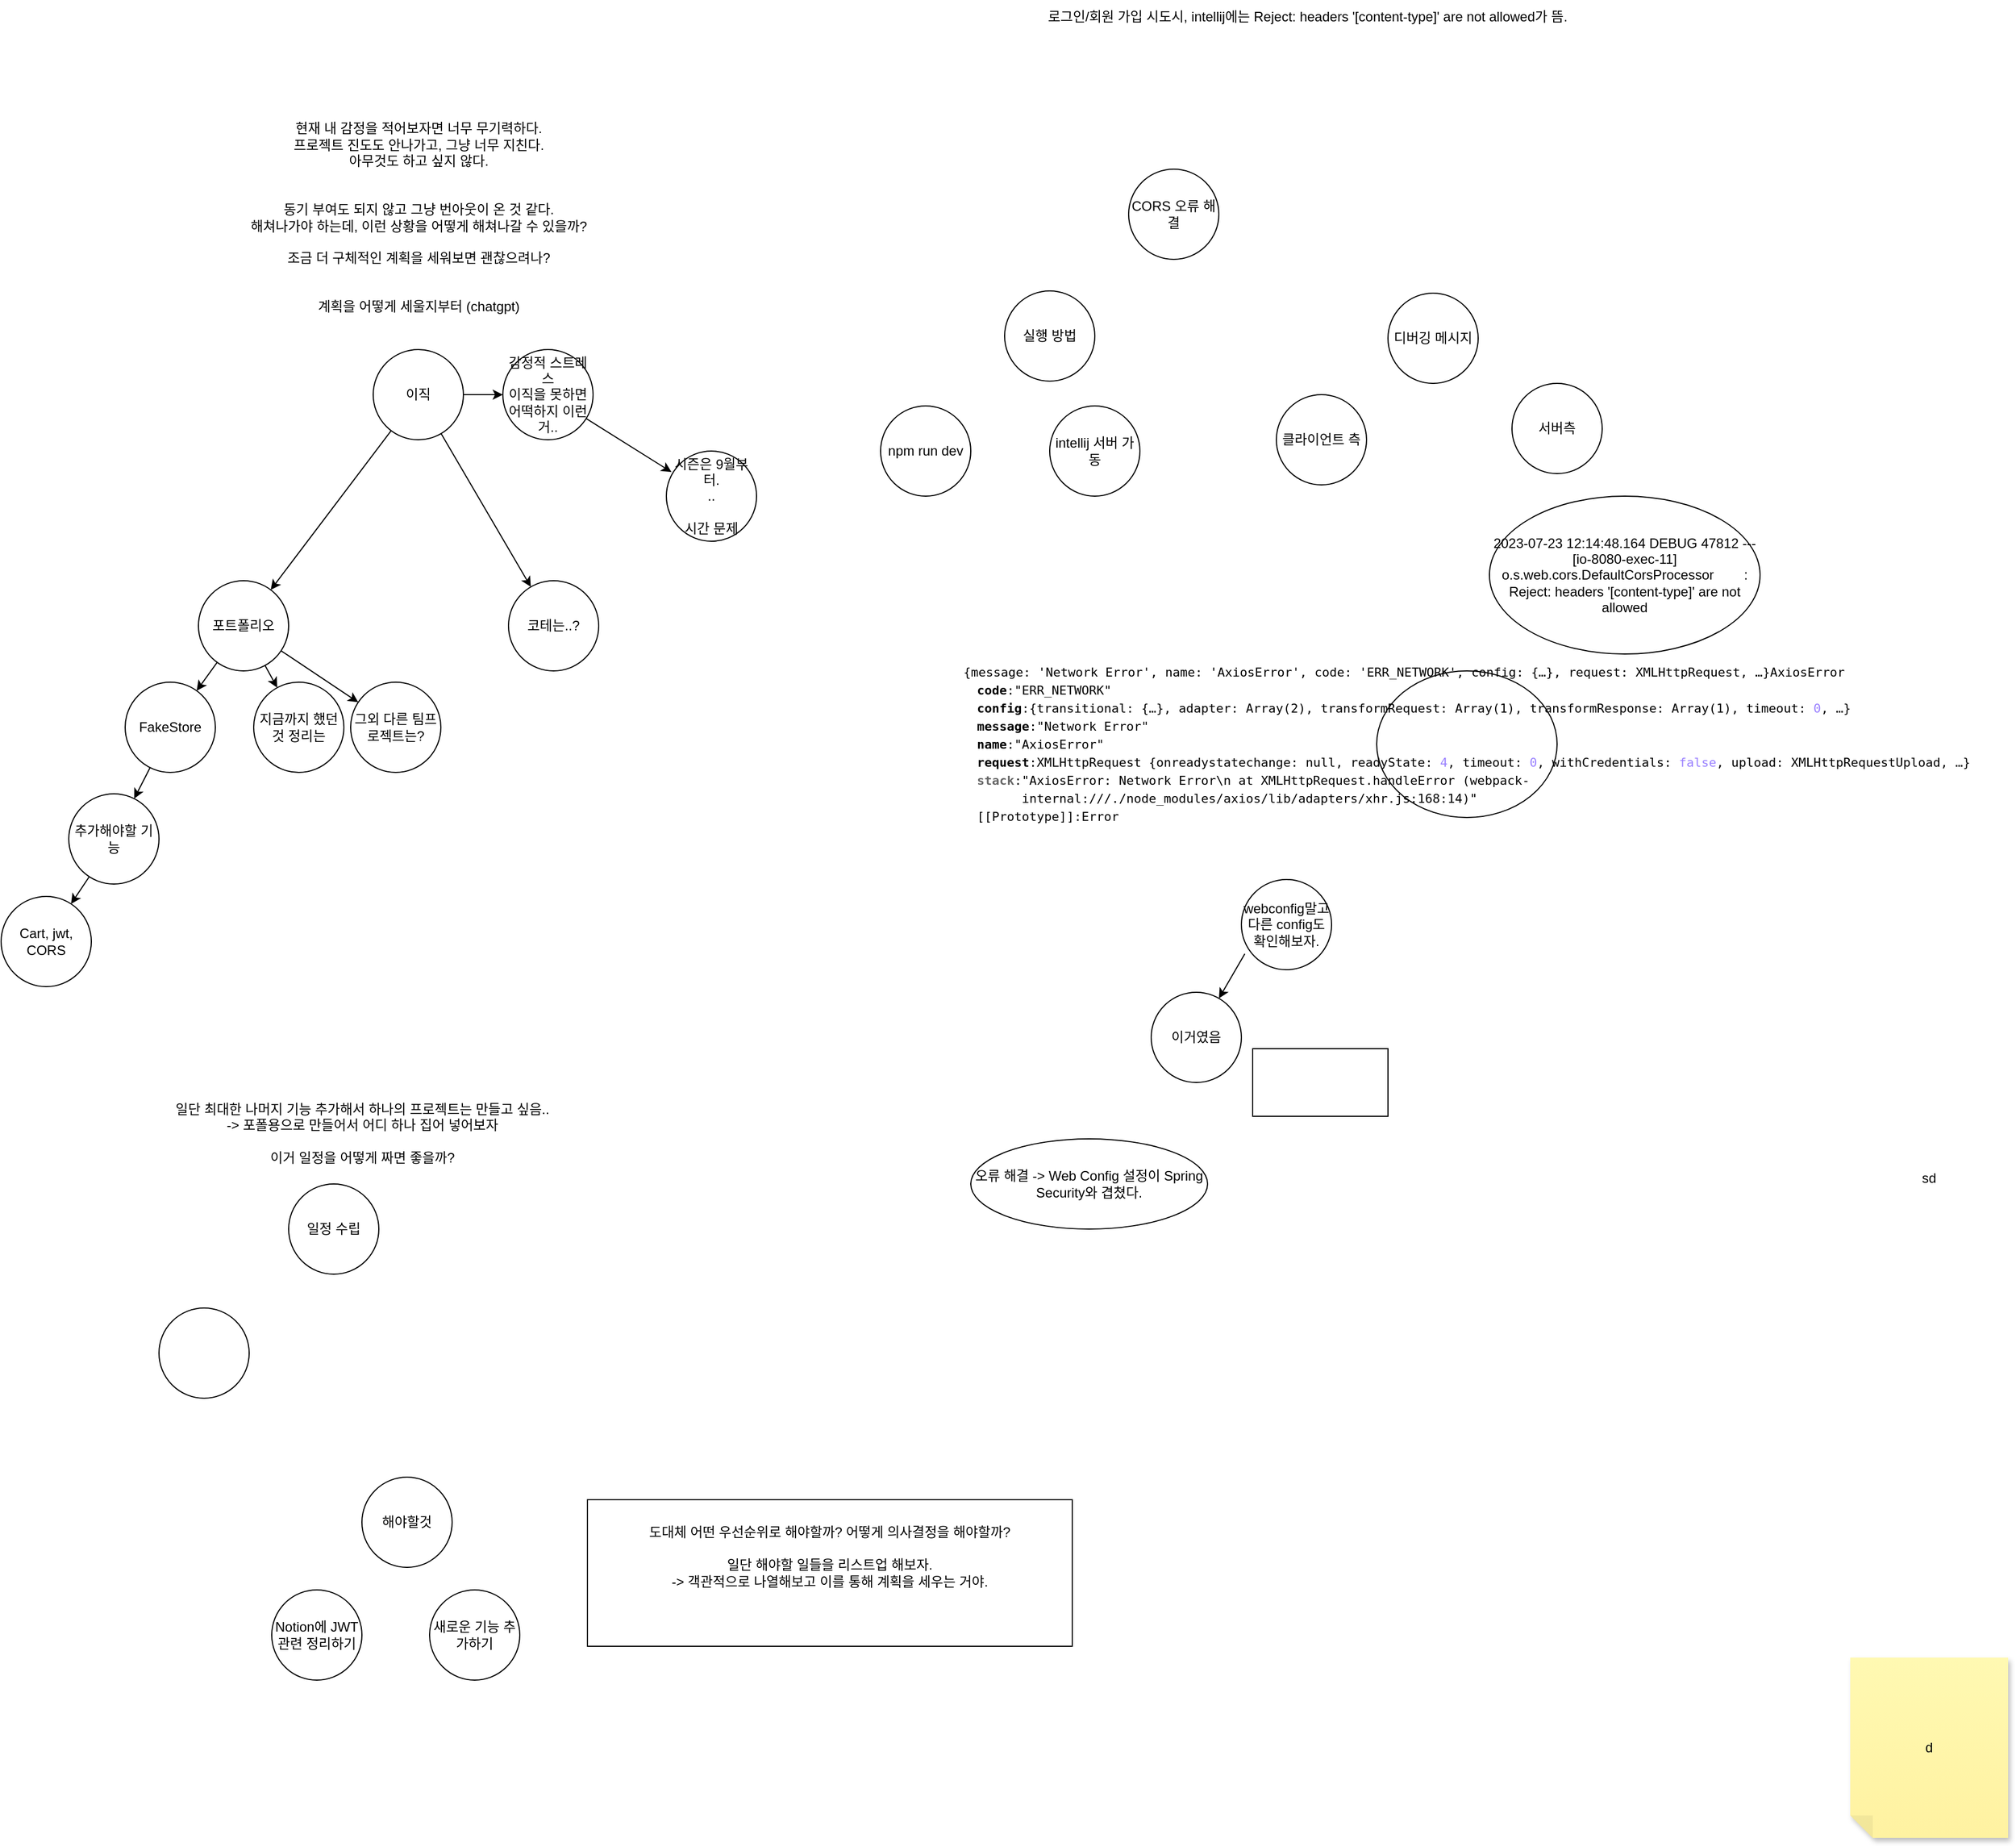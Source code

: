 <mxfile version="21.2.9" type="github">
  <diagram name="페이지-1" id="kzblMoXYZj9K_MLetJkw">
    <mxGraphModel dx="2954" dy="2666" grid="1" gridSize="10" guides="1" tooltips="1" connect="1" arrows="1" fold="1" page="1" pageScale="1" pageWidth="827" pageHeight="1169" math="0" shadow="0">
      <root>
        <mxCell id="0" />
        <mxCell id="1" parent="0" />
        <mxCell id="Ny9B26W0ia246MtTpUC2-1" value="FakeStore" style="ellipse;whiteSpace=wrap;html=1;aspect=fixed;" vertex="1" parent="1">
          <mxGeometry x="180" y="495" width="80" height="80" as="geometry" />
        </mxCell>
        <mxCell id="Ny9B26W0ia246MtTpUC2-2" value="현재 내 감정을 적어보자면 너무 무기력하다.&lt;br&gt;프로젝트 진도도 안나가고, 그냥 너무 지친다.&lt;br&gt;아무것도 하고 싶지 않다.&lt;br&gt;&lt;br&gt;&lt;br&gt;동기 부여도 되지 않고 그냥 번아웃이 온 것 같다.&lt;br&gt;해쳐나가야 하는데,&amp;nbsp;이런 상황을 어떻게 해쳐나갈 수 있을까?&lt;br&gt;&lt;br&gt;조금 더 구체적인 계획을 세워보면 괜찮으려나?&lt;br&gt;&lt;br&gt;&lt;br&gt;계획을 어떻게 세울지부터 (chatgpt)" style="text;html=1;align=center;verticalAlign=middle;resizable=0;points=[];autosize=1;strokeColor=none;fillColor=none;" vertex="1" parent="1">
          <mxGeometry x="285" y="-12" width="310" height="190" as="geometry" />
        </mxCell>
        <mxCell id="Ny9B26W0ia246MtTpUC2-3" value="포트폴리오" style="ellipse;whiteSpace=wrap;html=1;" vertex="1" parent="1">
          <mxGeometry x="245" y="405" width="80" height="80" as="geometry" />
        </mxCell>
        <mxCell id="Ny9B26W0ia246MtTpUC2-4" value="추가해야할 기능" style="ellipse;whiteSpace=wrap;html=1;" vertex="1" parent="1">
          <mxGeometry x="130" y="594" width="80" height="80" as="geometry" />
        </mxCell>
        <mxCell id="Ny9B26W0ia246MtTpUC2-5" value="Cart, jwt, CORS" style="ellipse;whiteSpace=wrap;html=1;" vertex="1" parent="1">
          <mxGeometry x="70" y="685" width="80" height="80" as="geometry" />
        </mxCell>
        <mxCell id="Ny9B26W0ia246MtTpUC2-6" value="시즌은 9월부터.&lt;br&gt;..&lt;br&gt;&lt;br&gt;시간 문제" style="ellipse;whiteSpace=wrap;html=1;" vertex="1" parent="1">
          <mxGeometry x="660" y="290" width="80" height="80" as="geometry" />
        </mxCell>
        <mxCell id="Ny9B26W0ia246MtTpUC2-7" value="감정적 스트레스&lt;br&gt;이직을 못하면 어떡하지 이런거.." style="ellipse;whiteSpace=wrap;html=1;" vertex="1" parent="1">
          <mxGeometry x="515" y="200" width="80" height="80" as="geometry" />
        </mxCell>
        <mxCell id="Ny9B26W0ia246MtTpUC2-8" value="그외 다른 팀프로젝트는?" style="ellipse;whiteSpace=wrap;html=1;" vertex="1" parent="1">
          <mxGeometry x="380" y="495" width="80" height="80" as="geometry" />
        </mxCell>
        <mxCell id="Ny9B26W0ia246MtTpUC2-9" value="지금까지 했던것 정리는" style="ellipse;whiteSpace=wrap;html=1;" vertex="1" parent="1">
          <mxGeometry x="294" y="495" width="80" height="80" as="geometry" />
        </mxCell>
        <mxCell id="Ny9B26W0ia246MtTpUC2-10" value="코테는..?" style="ellipse;whiteSpace=wrap;html=1;" vertex="1" parent="1">
          <mxGeometry x="520" y="405" width="80" height="80" as="geometry" />
        </mxCell>
        <mxCell id="Ny9B26W0ia246MtTpUC2-11" value="" style="endArrow=classic;html=1;rounded=0;" edge="1" parent="1" source="Ny9B26W0ia246MtTpUC2-3" target="Ny9B26W0ia246MtTpUC2-1">
          <mxGeometry width="50" height="50" relative="1" as="geometry">
            <mxPoint x="195" y="455" as="sourcePoint" />
            <mxPoint x="245" y="405" as="targetPoint" />
          </mxGeometry>
        </mxCell>
        <mxCell id="Ny9B26W0ia246MtTpUC2-12" value="" style="endArrow=classic;html=1;rounded=0;" edge="1" parent="1" source="Ny9B26W0ia246MtTpUC2-3" target="Ny9B26W0ia246MtTpUC2-9">
          <mxGeometry width="50" height="50" relative="1" as="geometry">
            <mxPoint x="284" y="485" as="sourcePoint" />
            <mxPoint x="257" y="515" as="targetPoint" />
          </mxGeometry>
        </mxCell>
        <mxCell id="Ny9B26W0ia246MtTpUC2-13" value="" style="endArrow=classic;html=1;rounded=0;" edge="1" parent="1" source="Ny9B26W0ia246MtTpUC2-3" target="Ny9B26W0ia246MtTpUC2-8">
          <mxGeometry width="50" height="50" relative="1" as="geometry">
            <mxPoint x="294" y="495" as="sourcePoint" />
            <mxPoint x="267" y="525" as="targetPoint" />
          </mxGeometry>
        </mxCell>
        <mxCell id="Ny9B26W0ia246MtTpUC2-14" value="" style="endArrow=classic;html=1;rounded=0;" edge="1" parent="1" source="Ny9B26W0ia246MtTpUC2-1" target="Ny9B26W0ia246MtTpUC2-4">
          <mxGeometry width="50" height="50" relative="1" as="geometry">
            <mxPoint x="280" y="575" as="sourcePoint" />
            <mxPoint x="330" y="525" as="targetPoint" />
          </mxGeometry>
        </mxCell>
        <mxCell id="Ny9B26W0ia246MtTpUC2-15" value="" style="endArrow=classic;html=1;rounded=0;" edge="1" parent="1" source="Ny9B26W0ia246MtTpUC2-4" target="Ny9B26W0ia246MtTpUC2-5">
          <mxGeometry width="50" height="50" relative="1" as="geometry">
            <mxPoint x="194" y="665" as="sourcePoint" />
            <mxPoint x="180" y="692" as="targetPoint" />
          </mxGeometry>
        </mxCell>
        <mxCell id="Ny9B26W0ia246MtTpUC2-16" value="이직" style="ellipse;whiteSpace=wrap;html=1;" vertex="1" parent="1">
          <mxGeometry x="400" y="200" width="80" height="80" as="geometry" />
        </mxCell>
        <mxCell id="Ny9B26W0ia246MtTpUC2-17" value="" style="endArrow=classic;html=1;rounded=0;" edge="1" parent="1" source="Ny9B26W0ia246MtTpUC2-16" target="Ny9B26W0ia246MtTpUC2-3">
          <mxGeometry width="50" height="50" relative="1" as="geometry">
            <mxPoint x="800" y="490" as="sourcePoint" />
            <mxPoint x="850" y="440" as="targetPoint" />
          </mxGeometry>
        </mxCell>
        <mxCell id="Ny9B26W0ia246MtTpUC2-18" value="" style="endArrow=classic;html=1;rounded=0;" edge="1" parent="1" source="Ny9B26W0ia246MtTpUC2-16" target="Ny9B26W0ia246MtTpUC2-10">
          <mxGeometry width="50" height="50" relative="1" as="geometry">
            <mxPoint x="426" y="282" as="sourcePoint" />
            <mxPoint x="319" y="423" as="targetPoint" />
          </mxGeometry>
        </mxCell>
        <mxCell id="Ny9B26W0ia246MtTpUC2-19" value="" style="endArrow=classic;html=1;rounded=0;" edge="1" parent="1" source="Ny9B26W0ia246MtTpUC2-16" target="Ny9B26W0ia246MtTpUC2-7">
          <mxGeometry width="50" height="50" relative="1" as="geometry">
            <mxPoint x="800" y="490" as="sourcePoint" />
            <mxPoint x="850" y="440" as="targetPoint" />
          </mxGeometry>
        </mxCell>
        <mxCell id="Ny9B26W0ia246MtTpUC2-20" value="" style="endArrow=classic;html=1;rounded=0;entryX=0.057;entryY=0.233;entryDx=0;entryDy=0;entryPerimeter=0;" edge="1" parent="1" source="Ny9B26W0ia246MtTpUC2-7" target="Ny9B26W0ia246MtTpUC2-6">
          <mxGeometry width="50" height="50" relative="1" as="geometry">
            <mxPoint x="800" y="490" as="sourcePoint" />
            <mxPoint x="850" y="440" as="targetPoint" />
          </mxGeometry>
        </mxCell>
        <mxCell id="Ny9B26W0ia246MtTpUC2-21" value="CORS 오류 해결" style="ellipse;whiteSpace=wrap;html=1;" vertex="1" parent="1">
          <mxGeometry x="1070" y="40" width="80" height="80" as="geometry" />
        </mxCell>
        <mxCell id="Ny9B26W0ia246MtTpUC2-22" value="실행 방법&lt;br&gt;" style="ellipse;whiteSpace=wrap;html=1;" vertex="1" parent="1">
          <mxGeometry x="960" y="148" width="80" height="80" as="geometry" />
        </mxCell>
        <mxCell id="Ny9B26W0ia246MtTpUC2-23" value="npm run dev" style="ellipse;whiteSpace=wrap;html=1;" vertex="1" parent="1">
          <mxGeometry x="850" y="250" width="80" height="80" as="geometry" />
        </mxCell>
        <mxCell id="Ny9B26W0ia246MtTpUC2-24" value="intellij 서버 가동" style="ellipse;whiteSpace=wrap;html=1;" vertex="1" parent="1">
          <mxGeometry x="1000" y="250" width="80" height="80" as="geometry" />
        </mxCell>
        <mxCell id="Ny9B26W0ia246MtTpUC2-25" value="일단 최대한 나머지 기능 추가해서 하나의 프로젝트는 만들고 싶음..&lt;br&gt;-&amp;gt; 포폴용으로 만들어서 어디 하나 집어 넣어보자&lt;br&gt;&lt;br&gt;이거 일정을 어떻게 짜면 좋을까?" style="text;html=1;align=center;verticalAlign=middle;resizable=0;points=[];autosize=1;strokeColor=none;fillColor=none;" vertex="1" parent="1">
          <mxGeometry x="220" y="860" width="340" height="70" as="geometry" />
        </mxCell>
        <mxCell id="Ny9B26W0ia246MtTpUC2-26" value="일정 수립" style="ellipse;whiteSpace=wrap;html=1;" vertex="1" parent="1">
          <mxGeometry x="325" y="940" width="80" height="80" as="geometry" />
        </mxCell>
        <mxCell id="Ny9B26W0ia246MtTpUC2-27" value="" style="ellipse;whiteSpace=wrap;html=1;" vertex="1" parent="1">
          <mxGeometry x="210" y="1050" width="80" height="80" as="geometry" />
        </mxCell>
        <mxCell id="Ny9B26W0ia246MtTpUC2-28" value="디버깅 메시지" style="ellipse;whiteSpace=wrap;html=1;" vertex="1" parent="1">
          <mxGeometry x="1300" y="150" width="80" height="80" as="geometry" />
        </mxCell>
        <mxCell id="Ny9B26W0ia246MtTpUC2-29" value="로그인/회원 가입 시도시, intellij에는&amp;nbsp;Reject: headers &#39;[content-type]&#39; are not allowed가 뜸.&amp;nbsp;" style="text;html=1;align=center;verticalAlign=middle;resizable=0;points=[];autosize=1;strokeColor=none;fillColor=none;" vertex="1" parent="1">
          <mxGeometry x="990" y="-110" width="480" height="30" as="geometry" />
        </mxCell>
        <mxCell id="Ny9B26W0ia246MtTpUC2-30" value="2023-07-23 12:14:48.164 DEBUG 47812 --- [io-8080-exec-11] o.s.web.cors.DefaultCorsProcessor&amp;nbsp; &amp;nbsp; &amp;nbsp; &amp;nbsp; : Reject: headers &#39;[content-type]&#39; are not allowed" style="ellipse;whiteSpace=wrap;html=1;" vertex="1" parent="1">
          <mxGeometry x="1390" y="330" width="240" height="140" as="geometry" />
        </mxCell>
        <mxCell id="Ny9B26W0ia246MtTpUC2-31" value="서버측" style="ellipse;whiteSpace=wrap;html=1;" vertex="1" parent="1">
          <mxGeometry x="1410" y="230" width="80" height="80" as="geometry" />
        </mxCell>
        <mxCell id="Ny9B26W0ia246MtTpUC2-32" value="클라이언트 측" style="ellipse;whiteSpace=wrap;html=1;" vertex="1" parent="1">
          <mxGeometry x="1201" y="240" width="80" height="80" as="geometry" />
        </mxCell>
        <mxCell id="Ny9B26W0ia246MtTpUC2-33" value="&lt;ol style=&quot;box-sizing: border-box; min-width: 0px; min-height: 0px; font-family: menlo, monospace; font-size: 11px; padding: 0px; margin: 0px; z-index: 0; position: relative; color: var(--color-text-primary); display: flex; flex-direction: column; list-style-type: none; text-align: start;&quot; tabindex=&quot;-1&quot; role=&quot;tree&quot; class=&quot;tree-outline hide-selection-when-blurred source-code object-properties-section&quot;&gt;&lt;li style=&quot;box-sizing: border-box; min-width: 0px; min-height: 16px; display: flex; flex-direction: row; text-overflow: ellipsis; position: relative; align-items: center; user-select: text;&quot; aria-expanded=&quot;true&quot; class=&quot;parent object-properties-section-root-element expanded&quot; role=&quot;treeitem&quot; title=&quot;&quot;&gt;&lt;span style=&quot;box-sizing: border-box; min-width: 0px; min-height: 0px;&quot; class=&quot;object-properties-preview&quot;&gt;{&lt;span style=&quot;box-sizing: border-box; min-width: 0px; min-height: 0px; color: var(--color-text-secondary); flex-shrink: 0;&quot; class=&quot;name&quot;&gt;message&lt;/span&gt;: &lt;span style=&quot;box-sizing: border-box; min-width: 0px; min-height: 0px; unicode-bidi: -webkit-isolate; color: var(--color-syntax-1); word-break: break-all;&quot; class=&quot;object-value-string&quot;&gt;&#39;Network Error&#39;&lt;/span&gt;, &lt;span style=&quot;box-sizing: border-box; min-width: 0px; min-height: 0px; color: var(--color-text-secondary); flex-shrink: 0;&quot; class=&quot;name&quot;&gt;name&lt;/span&gt;: &lt;span style=&quot;box-sizing: border-box; min-width: 0px; min-height: 0px; unicode-bidi: -webkit-isolate; color: var(--color-syntax-1); word-break: break-all;&quot; class=&quot;object-value-string&quot;&gt;&#39;AxiosError&#39;&lt;/span&gt;, &lt;span style=&quot;box-sizing: border-box; min-width: 0px; min-height: 0px; color: var(--color-text-secondary); flex-shrink: 0;&quot; class=&quot;name&quot;&gt;code&lt;/span&gt;: &lt;span style=&quot;box-sizing: border-box; min-width: 0px; min-height: 0px; unicode-bidi: -webkit-isolate; color: var(--color-syntax-1); word-break: break-all;&quot; class=&quot;object-value-string&quot;&gt;&#39;ERR_NETWORK&#39;&lt;/span&gt;, &lt;span style=&quot;box-sizing: border-box; min-width: 0px; min-height: 0px; color: var(--color-text-secondary); flex-shrink: 0;&quot; class=&quot;name&quot;&gt;config&lt;/span&gt;: &lt;span style=&quot;box-sizing: border-box; min-width: 0px; min-height: 0px;&quot; title=&quot;Object&quot; class=&quot;object-value-object&quot;&gt;{…}&lt;/span&gt;, &lt;span style=&quot;box-sizing: border-box; min-width: 0px; min-height: 0px; color: var(--color-text-secondary); flex-shrink: 0;&quot; class=&quot;name&quot;&gt;request&lt;/span&gt;: &lt;span style=&quot;box-sizing: border-box; min-width: 0px; min-height: 0px;&quot; title=&quot;XMLHttpRequest&quot; class=&quot;object-value-object&quot;&gt;XMLHttpRequest&lt;/span&gt;&lt;span style=&quot;box-sizing: border-box; min-width: 0px; min-height: 0px;&quot;&gt;,&amp;nbsp;…&lt;/span&gt;}&lt;/span&gt;&lt;span style=&quot;box-sizing: border-box; min-width: 0px; min-height: 0px;&quot; class=&quot;object-description&quot;&gt;AxiosError&amp;nbsp;&lt;/span&gt;&lt;span style=&quot;box-sizing: border-box; min-width: 0px; min-height: 0px; overflow-wrap: break-word; font-style: italic; word-break: break-all;&quot; tabindex=&quot;-1&quot; class=&quot;console-object console-object-preview&quot;&gt;&lt;/span&gt;&lt;/li&gt;&lt;ol style=&quot;box-sizing: border-box; min-width: 0px; min-height: 0px; list-style-type: none; padding-left: 12px;&quot; role=&quot;group&quot; class=&quot;children expanded&quot;&gt;&lt;li style=&quot;box-sizing: border-box; min-width: 0px; min-height: 16px; text-overflow: ellipsis; position: relative; display: flex; align-items: center; user-select: text;&quot; data-object-property-name-for-test=&quot;code&quot; role=&quot;treeitem&quot;&gt;&lt;span style=&quot;box-sizing: border-box; min-width: 0px; min-height: 0px; overflow: hidden; line-height: 16px; display: flex;&quot; class=&quot;name-and-value&quot;&gt;&lt;span style=&quot;box-sizing: border-box; min-width: 0px; min-height: 0px; color: var(--color-syntax-2); flex-shrink: 0; font-weight: bold;&quot; title=&quot;code&quot; class=&quot;name own-property&quot;&gt;code&lt;/span&gt;&lt;span style=&quot;box-sizing: border-box; min-width: 0px; min-height: 0px; flex-shrink: 0;&quot; class=&quot;separator&quot;&gt;: &lt;/span&gt;&lt;span style=&quot;box-sizing: border-box; min-width: 0px; min-height: 0px; unicode-bidi: -webkit-isolate; color: var(--color-syntax-1);&quot; title=&quot;ERR_NETWORK&quot; class=&quot;object-value-string value&quot;&gt;&quot;ERR_NETWORK&quot;&lt;/span&gt;&lt;/span&gt;&lt;/li&gt;&lt;li style=&quot;box-sizing: border-box; min-width: 0px; min-height: 16px; text-overflow: ellipsis; position: relative; display: flex; align-items: center; user-select: text;&quot; aria-expanded=&quot;false&quot; class=&quot;parent&quot; data-object-property-name-for-test=&quot;config&quot; role=&quot;treeitem&quot;&gt;&lt;span style=&quot;box-sizing: border-box; min-width: 0px; min-height: 0px; overflow: hidden; line-height: 16px; display: flex;&quot; class=&quot;name-and-value&quot;&gt;&lt;span style=&quot;box-sizing: border-box; min-width: 0px; min-height: 0px; color: var(--color-syntax-2); flex-shrink: 0; font-weight: bold;&quot; title=&quot;config&quot; class=&quot;name own-property&quot;&gt;config&lt;/span&gt;&lt;span style=&quot;box-sizing: border-box; min-width: 0px; min-height: 0px; flex-shrink: 0;&quot; class=&quot;separator&quot;&gt;: &lt;/span&gt;&lt;span style=&quot;box-sizing: border-box; min-width: 0px; min-height: 0px;&quot; title=&quot;Object&quot; class=&quot;object-value-object value&quot;&gt;&lt;span style=&quot;box-sizing: border-box; min-width: 0px; min-height: 0px;&quot; class=&quot;object-properties-preview&quot;&gt;{&lt;span style=&quot;box-sizing: border-box; min-width: 0px; min-height: 0px; color: var(--color-text-secondary); flex-shrink: 0;&quot; class=&quot;name&quot;&gt;transitional&lt;/span&gt;:&amp;nbsp;&lt;span style=&quot;box-sizing: border-box; min-width: 0px; min-height: 0px;&quot; title=&quot;Object&quot; class=&quot;object-value-object&quot;&gt;{…}&lt;/span&gt;,&amp;nbsp;&lt;span style=&quot;box-sizing: border-box; min-width: 0px; min-height: 0px; color: var(--color-text-secondary); flex-shrink: 0;&quot; class=&quot;name&quot;&gt;adapter&lt;/span&gt;:&amp;nbsp;&lt;span style=&quot;box-sizing: border-box; min-width: 0px; min-height: 0px;&quot; class=&quot;object-value-array&quot;&gt;Array(2)&lt;/span&gt;,&amp;nbsp;&lt;span style=&quot;box-sizing: border-box; min-width: 0px; min-height: 0px; color: var(--color-text-secondary); flex-shrink: 0;&quot; class=&quot;name&quot;&gt;transformRequest&lt;/span&gt;:&amp;nbsp;&lt;span style=&quot;box-sizing: border-box; min-width: 0px; min-height: 0px;&quot; class=&quot;object-value-array&quot;&gt;Array(1)&lt;/span&gt;,&amp;nbsp;&lt;span style=&quot;box-sizing: border-box; min-width: 0px; min-height: 0px; color: var(--color-text-secondary); flex-shrink: 0;&quot; class=&quot;name&quot;&gt;transformResponse&lt;/span&gt;:&amp;nbsp;&lt;span style=&quot;box-sizing: border-box; min-width: 0px; min-height: 0px;&quot; class=&quot;object-value-array&quot;&gt;Array(1)&lt;/span&gt;,&amp;nbsp;&lt;span style=&quot;box-sizing: border-box; min-width: 0px; min-height: 0px; color: var(--color-text-secondary); flex-shrink: 0;&quot; class=&quot;name&quot;&gt;timeout&lt;/span&gt;:&amp;nbsp;&lt;span style=&quot;box-sizing: border-box; min-width: 0px; min-height: 0px; color: var(--override-primitive-dark-mode-color); --override-primitive-dark-mode-color: hsl(252deg 100% 75%);&quot; class=&quot;object-value-number&quot;&gt;0&lt;/span&gt;&lt;span style=&quot;box-sizing: border-box; min-width: 0px; min-height: 0px;&quot;&gt;,&amp;nbsp;…&lt;/span&gt;}&lt;/span&gt;&lt;/span&gt;&lt;/span&gt;&lt;/li&gt;&lt;li style=&quot;box-sizing: border-box; min-width: 0px; min-height: 16px; text-overflow: ellipsis; position: relative; display: flex; align-items: center; user-select: text;&quot; data-object-property-name-for-test=&quot;message&quot; role=&quot;treeitem&quot;&gt;&lt;span style=&quot;box-sizing: border-box; min-width: 0px; min-height: 0px; overflow: hidden; line-height: 16px; display: flex;&quot; class=&quot;name-and-value&quot;&gt;&lt;span style=&quot;box-sizing: border-box; min-width: 0px; min-height: 0px; color: var(--color-syntax-2); flex-shrink: 0; font-weight: bold;&quot; title=&quot;message&quot; class=&quot;name own-property&quot;&gt;message&lt;/span&gt;&lt;span style=&quot;box-sizing: border-box; min-width: 0px; min-height: 0px; flex-shrink: 0;&quot; class=&quot;separator&quot;&gt;: &lt;/span&gt;&lt;span style=&quot;box-sizing: border-box; min-width: 0px; min-height: 0px; unicode-bidi: -webkit-isolate; color: var(--color-syntax-1);&quot; title=&quot;Network Error&quot; class=&quot;object-value-string value&quot;&gt;&quot;Network Error&quot;&lt;/span&gt;&lt;/span&gt;&lt;/li&gt;&lt;li style=&quot;box-sizing: border-box; min-width: 0px; min-height: 16px; text-overflow: ellipsis; position: relative; display: flex; align-items: center; user-select: text;&quot; data-object-property-name-for-test=&quot;name&quot; role=&quot;treeitem&quot;&gt;&lt;span style=&quot;box-sizing: border-box; min-width: 0px; min-height: 0px; overflow: hidden; line-height: 16px; display: flex;&quot; class=&quot;name-and-value&quot;&gt;&lt;span style=&quot;box-sizing: border-box; min-width: 0px; min-height: 0px; color: var(--color-syntax-2); flex-shrink: 0; font-weight: bold;&quot; title=&quot;name&quot; class=&quot;name own-property&quot;&gt;name&lt;/span&gt;&lt;span style=&quot;box-sizing: border-box; min-width: 0px; min-height: 0px; flex-shrink: 0;&quot; class=&quot;separator&quot;&gt;: &lt;/span&gt;&lt;span style=&quot;box-sizing: border-box; min-width: 0px; min-height: 0px; unicode-bidi: -webkit-isolate; color: var(--color-syntax-1);&quot; title=&quot;AxiosError&quot; class=&quot;object-value-string value&quot;&gt;&quot;AxiosError&quot;&lt;/span&gt;&lt;/span&gt;&lt;/li&gt;&lt;li style=&quot;box-sizing: border-box; min-width: 0px; min-height: 16px; text-overflow: ellipsis; position: relative; display: flex; align-items: center; user-select: text;&quot; aria-expanded=&quot;false&quot; class=&quot;parent&quot; data-object-property-name-for-test=&quot;request&quot; role=&quot;treeitem&quot;&gt;&lt;span style=&quot;box-sizing: border-box; min-width: 0px; min-height: 0px; overflow: hidden; line-height: 16px; display: flex;&quot; class=&quot;name-and-value&quot;&gt;&lt;span style=&quot;box-sizing: border-box; min-width: 0px; min-height: 0px; color: var(--color-syntax-2); flex-shrink: 0; font-weight: bold;&quot; title=&quot;request&quot; class=&quot;name own-property&quot;&gt;request&lt;/span&gt;&lt;span style=&quot;box-sizing: border-box; min-width: 0px; min-height: 0px; flex-shrink: 0;&quot; class=&quot;separator&quot;&gt;: &lt;/span&gt;&lt;span style=&quot;box-sizing: border-box; min-width: 0px; min-height: 0px;&quot; title=&quot;XMLHttpRequest&quot; class=&quot;object-value-object value&quot;&gt;&lt;span style=&quot;box-sizing: border-box; min-width: 0px; min-height: 0px; color: var(--color-text-secondary);&quot; class=&quot;object-description&quot;&gt;XMLHttpRequest&amp;nbsp;&lt;/span&gt;&lt;span style=&quot;box-sizing: border-box; min-width: 0px; min-height: 0px;&quot; class=&quot;object-properties-preview&quot;&gt;{&lt;span style=&quot;box-sizing: border-box; min-width: 0px; min-height: 0px; color: var(--color-text-secondary); flex-shrink: 0;&quot; class=&quot;name&quot;&gt;onreadystatechange&lt;/span&gt;:&amp;nbsp;&lt;span style=&quot;box-sizing: border-box; min-width: 0px; min-height: 0px; color: var(--color-text-disabled);&quot; class=&quot;object-value-null&quot;&gt;null&lt;/span&gt;,&amp;nbsp;&lt;span style=&quot;box-sizing: border-box; min-width: 0px; min-height: 0px; color: var(--color-text-secondary); flex-shrink: 0;&quot; class=&quot;name&quot;&gt;readyState&lt;/span&gt;:&amp;nbsp;&lt;span style=&quot;box-sizing: border-box; min-width: 0px; min-height: 0px; color: var(--override-primitive-dark-mode-color); --override-primitive-dark-mode-color: hsl(252deg 100% 75%);&quot; class=&quot;object-value-number&quot;&gt;4&lt;/span&gt;,&amp;nbsp;&lt;span style=&quot;box-sizing: border-box; min-width: 0px; min-height: 0px; color: var(--color-text-secondary); flex-shrink: 0;&quot; class=&quot;name&quot;&gt;timeout&lt;/span&gt;:&amp;nbsp;&lt;span style=&quot;box-sizing: border-box; min-width: 0px; min-height: 0px; color: var(--override-primitive-dark-mode-color); --override-primitive-dark-mode-color: hsl(252deg 100% 75%);&quot; class=&quot;object-value-number&quot;&gt;0&lt;/span&gt;,&amp;nbsp;&lt;span style=&quot;box-sizing: border-box; min-width: 0px; min-height: 0px; color: var(--color-text-secondary); flex-shrink: 0;&quot; class=&quot;name&quot;&gt;withCredentials&lt;/span&gt;:&amp;nbsp;&lt;span style=&quot;box-sizing: border-box; min-width: 0px; min-height: 0px; color: var(--override-primitive-dark-mode-color); --override-primitive-dark-mode-color: hsl(252deg 100% 75%);&quot; class=&quot;object-value-boolean&quot;&gt;false&lt;/span&gt;,&amp;nbsp;&lt;span style=&quot;box-sizing: border-box; min-width: 0px; min-height: 0px; color: var(--color-text-secondary); flex-shrink: 0;&quot; class=&quot;name&quot;&gt;upload&lt;/span&gt;:&amp;nbsp;&lt;span style=&quot;box-sizing: border-box; min-width: 0px; min-height: 0px;&quot; title=&quot;XMLHttpRequestUpload&quot; class=&quot;object-value-object&quot;&gt;XMLHttpRequestUpload&lt;/span&gt;&lt;span style=&quot;box-sizing: border-box; min-width: 0px; min-height: 0px;&quot;&gt;,&amp;nbsp;…&lt;/span&gt;}&lt;/span&gt;&lt;/span&gt;&lt;/span&gt;&lt;/li&gt;&lt;li style=&quot;box-sizing: border-box; min-width: 0px; min-height: 16px; text-overflow: ellipsis; position: relative; display: flex; align-items: center; user-select: text;&quot; data-object-property-name-for-test=&quot;stack&quot; role=&quot;treeitem&quot;&gt;&lt;span style=&quot;box-sizing: border-box; min-width: 0px; min-height: 0px; overflow: hidden; line-height: 16px; display: flex;&quot; class=&quot;name-and-value&quot;&gt;&lt;span style=&quot;box-sizing: border-box; min-width: 0px; min-height: 0px; color: var(--color-syntax-2); flex-shrink: 0; opacity: 0.6; font-weight: bold;&quot; title=&quot;stack&quot; class=&quot;name object-properties-section-dimmed own-property&quot;&gt;stack&lt;/span&gt;&lt;span style=&quot;box-sizing: border-box; min-width: 0px; min-height: 0px; flex-shrink: 0;&quot; class=&quot;separator&quot;&gt;: &lt;/span&gt;&lt;span style=&quot;box-sizing: border-box; min-width: 0px; min-height: 0px; unicode-bidi: -webkit-isolate; color: var(--color-syntax-1);&quot; title=&quot;AxiosError: Network Error&lt;br/&gt;    at XMLHttpRequest.handleError (webpack-internal:///./node_modules/axios/lib/adapters/xhr.js:168:14)&quot; class=&quot;object-value-string value&quot;&gt;&quot;AxiosError: Network Error\n    at XMLHttpRequest.handleError (webpack-internal:///./node_modules/axios/lib/adapters/xhr.js:168:14)&quot;&lt;/span&gt;&lt;/span&gt;&lt;/li&gt;&lt;li style=&quot;box-sizing: border-box; min-width: 0px; min-height: 16px; outline-width: 0px; text-overflow: ellipsis; position: relative; display: flex; align-items: center; user-select: text;&quot; aria-selected=&quot;true&quot; tabindex=&quot;-1&quot; aria-expanded=&quot;false&quot; class=&quot;parent selected&quot; data-object-property-name-for-test=&quot;[[Prototype]]&quot; role=&quot;treeitem&quot;&gt;&lt;span style=&quot;box-sizing: border-box; min-width: 0px; min-height: 0px; overflow: hidden; line-height: 16px; display: flex;&quot; class=&quot;name-and-value&quot;&gt;&lt;span style=&quot;box-sizing: border-box; min-width: 0px; min-height: 0px; color: var(--color-text-secondary); flex-shrink: 0;&quot; title=&quot;[[Prototype]]&quot; class=&quot;name synthetic-property&quot;&gt;[[Prototype]]&lt;/span&gt;&lt;span style=&quot;box-sizing: border-box; min-width: 0px; min-height: 0px; flex-shrink: 0;&quot; class=&quot;separator&quot;&gt;: &lt;/span&gt;&lt;span style=&quot;box-sizing: border-box; min-width: 0px; min-height: 0px;&quot; title=&quot;Error&quot; class=&quot;object-value-object value&quot;&gt;Error&lt;/span&gt;&lt;/span&gt;&lt;/li&gt;&lt;/ol&gt;&lt;/ol&gt;" style="ellipse;whiteSpace=wrap;html=1;" vertex="1" parent="1">
          <mxGeometry x="1290" y="485" width="160" height="130" as="geometry" />
        </mxCell>
        <mxCell id="Ny9B26W0ia246MtTpUC2-34" value="webconfig말고 다른 config도 확인해보자." style="ellipse;whiteSpace=wrap;html=1;" vertex="1" parent="1">
          <mxGeometry x="1170" y="670" width="80" height="80" as="geometry" />
        </mxCell>
        <mxCell id="Ny9B26W0ia246MtTpUC2-35" value="이거였음" style="ellipse;whiteSpace=wrap;html=1;" vertex="1" parent="1">
          <mxGeometry x="1090" y="770" width="80" height="80" as="geometry" />
        </mxCell>
        <mxCell id="Ny9B26W0ia246MtTpUC2-36" value="" style="endArrow=classic;html=1;rounded=0;exitX=0.038;exitY=0.823;exitDx=0;exitDy=0;exitPerimeter=0;" edge="1" parent="1" source="Ny9B26W0ia246MtTpUC2-34" target="Ny9B26W0ia246MtTpUC2-35">
          <mxGeometry width="50" height="50" relative="1" as="geometry">
            <mxPoint x="1210" y="610" as="sourcePoint" />
            <mxPoint x="1260" y="560" as="targetPoint" />
          </mxGeometry>
        </mxCell>
        <mxCell id="Ny9B26W0ia246MtTpUC2-37" value="오류 해결 -&amp;gt; Web Config 설정이 Spring Security와 겹쳤다." style="ellipse;whiteSpace=wrap;html=1;" vertex="1" parent="1">
          <mxGeometry x="930" y="900" width="210" height="80" as="geometry" />
        </mxCell>
        <mxCell id="Ny9B26W0ia246MtTpUC2-38" value="해야할것" style="ellipse;whiteSpace=wrap;html=1;" vertex="1" parent="1">
          <mxGeometry x="390" y="1200" width="80" height="80" as="geometry" />
        </mxCell>
        <mxCell id="Ny9B26W0ia246MtTpUC2-39" value="Notion에 JWT 관련 정리하기" style="ellipse;whiteSpace=wrap;html=1;" vertex="1" parent="1">
          <mxGeometry x="310" y="1300" width="80" height="80" as="geometry" />
        </mxCell>
        <mxCell id="Ny9B26W0ia246MtTpUC2-40" value="새로운 기능 추가하기" style="ellipse;whiteSpace=wrap;html=1;" vertex="1" parent="1">
          <mxGeometry x="450" y="1300" width="80" height="80" as="geometry" />
        </mxCell>
        <mxCell id="Ny9B26W0ia246MtTpUC2-41" value="도대체 어떤 우선순위로 해야할까? 어떻게 의사결정을 해야할까?&lt;br&gt;&lt;br&gt;일단 해야할 일들을 리스트업 해보자.&lt;br&gt;-&amp;gt; 객관적으로 나열해보고 이를 통해 계획을 세우는 거야.&lt;br&gt;&lt;br&gt;&lt;br&gt;" style="whiteSpace=wrap;html=1;" vertex="1" parent="1">
          <mxGeometry x="590" y="1220" width="430" height="130" as="geometry" />
        </mxCell>
        <mxCell id="Ny9B26W0ia246MtTpUC2-42" value="d" style="shape=note;whiteSpace=wrap;html=1;backgroundOutline=1;fontColor=#000000;darkOpacity=0.05;fillColor=#FFF9B2;strokeColor=none;fillStyle=solid;direction=west;gradientDirection=north;gradientColor=#FFF2A1;shadow=1;size=20;pointerEvents=1;" vertex="1" parent="1">
          <mxGeometry x="1710" y="1360" width="140" height="160" as="geometry" />
        </mxCell>
        <mxCell id="Ny9B26W0ia246MtTpUC2-43" value="" style="rounded=0;whiteSpace=wrap;html=1;" vertex="1" parent="1">
          <mxGeometry x="1180" y="820" width="120" height="60" as="geometry" />
        </mxCell>
        <mxCell id="Ny9B26W0ia246MtTpUC2-44" value="sd" style="text;strokeColor=none;align=center;fillColor=none;html=1;verticalAlign=middle;whiteSpace=wrap;rounded=0;" vertex="1" parent="1">
          <mxGeometry x="1750" y="920" width="60" height="30" as="geometry" />
        </mxCell>
      </root>
    </mxGraphModel>
  </diagram>
</mxfile>
